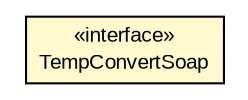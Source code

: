 #!/usr/local/bin/dot
#
# Class diagram 
# Generated by UMLGraph version R5_6-24-gf6e263 (http://www.umlgraph.org/)
#

digraph G {
	edge [fontname="arial",fontsize=10,labelfontname="arial",labelfontsize=10];
	node [fontname="arial",fontsize=10,shape=plaintext];
	nodesep=0.25;
	ranksep=0.5;
	// com.w3schools.webservices.TempConvertSoap
	c855 [label=<<table title="com.w3schools.webservices.TempConvertSoap" border="0" cellborder="1" cellspacing="0" cellpadding="2" port="p" bgcolor="lemonChiffon" href="./TempConvertSoap.html">
		<tr><td><table border="0" cellspacing="0" cellpadding="1">
<tr><td align="center" balign="center"> &#171;interface&#187; </td></tr>
<tr><td align="center" balign="center"> TempConvertSoap </td></tr>
		</table></td></tr>
		</table>>, URL="./TempConvertSoap.html", fontname="arial", fontcolor="black", fontsize=10.0];
}

